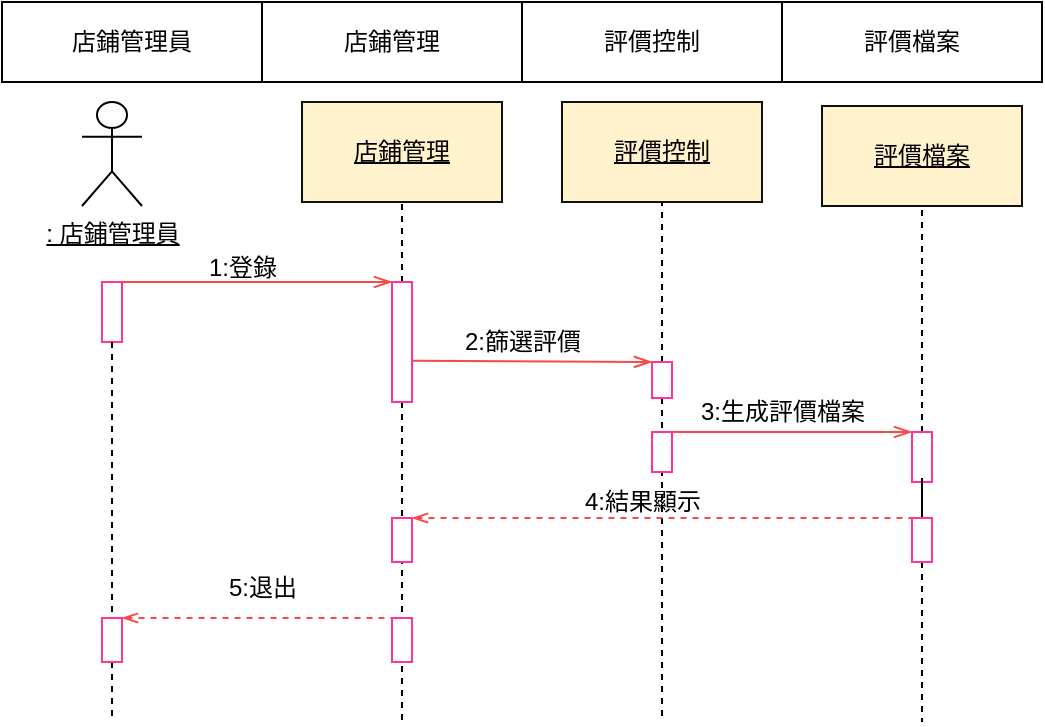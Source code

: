 <mxfile version="22.1.15" type="github">
  <diagram name="第 1 页" id="JlQSyYDtJ_1VH4ozLqls">
    <mxGraphModel dx="1042" dy="535" grid="1" gridSize="10" guides="1" tooltips="1" connect="1" arrows="1" fold="1" page="1" pageScale="1" pageWidth="827" pageHeight="1169" math="0" shadow="0">
      <root>
        <mxCell id="0" />
        <mxCell id="1" parent="0" />
        <mxCell id="hXT5IUuKc7Ygu6IwHs1R-1" value="&lt;u&gt;: 店鋪管理員&lt;/u&gt;" style="shape=umlActor;verticalLabelPosition=bottom;verticalAlign=top;html=1;outlineConnect=0;" parent="1" vertex="1">
          <mxGeometry x="40" y="50" width="30" height="52" as="geometry" />
        </mxCell>
        <mxCell id="hXT5IUuKc7Ygu6IwHs1R-2" value="&lt;u&gt;評價檔案&lt;/u&gt;" style="rounded=0;whiteSpace=wrap;html=1;fillColor=#fff2cc;strokeColor=#10100f;" parent="1" vertex="1">
          <mxGeometry x="410" y="52" width="100" height="50" as="geometry" />
        </mxCell>
        <mxCell id="hXT5IUuKc7Ygu6IwHs1R-3" value="&lt;u&gt;評價控制&lt;/u&gt;" style="rounded=0;whiteSpace=wrap;html=1;fillColor=#fff2cc;strokeColor=#10100f;" parent="1" vertex="1">
          <mxGeometry x="280" y="50" width="100" height="50" as="geometry" />
        </mxCell>
        <mxCell id="hXT5IUuKc7Ygu6IwHs1R-4" value="&lt;u&gt;店鋪管理&lt;/u&gt;" style="rounded=0;whiteSpace=wrap;html=1;fillColor=#fff2cc;strokeColor=#10100f;" parent="1" vertex="1">
          <mxGeometry x="150" y="50" width="100" height="50" as="geometry" />
        </mxCell>
        <mxCell id="hXT5IUuKc7Ygu6IwHs1R-5" value="" style="rounded=0;whiteSpace=wrap;html=1;strokeColor=#FF3399;" parent="1" vertex="1">
          <mxGeometry x="50" y="140" width="10" height="30" as="geometry" />
        </mxCell>
        <mxCell id="hXT5IUuKc7Ygu6IwHs1R-6" style="edgeStyle=orthogonalEdgeStyle;rounded=0;orthogonalLoop=1;jettySize=auto;html=1;exitX=0.5;exitY=1;exitDx=0;exitDy=0;endArrow=none;endFill=0;dashed=1;" parent="1" source="hXT5IUuKc7Ygu6IwHs1R-7" edge="1">
          <mxGeometry relative="1" as="geometry">
            <mxPoint x="55" y="360" as="targetPoint" />
          </mxGeometry>
        </mxCell>
        <mxCell id="hXT5IUuKc7Ygu6IwHs1R-7" value="" style="rounded=0;whiteSpace=wrap;html=1;strokeColor=#FF3399;" parent="1" vertex="1">
          <mxGeometry x="50" y="308" width="10" height="22" as="geometry" />
        </mxCell>
        <mxCell id="hXT5IUuKc7Ygu6IwHs1R-8" style="edgeStyle=orthogonalEdgeStyle;rounded=0;orthogonalLoop=1;jettySize=auto;html=1;exitX=0.5;exitY=1;exitDx=0;exitDy=0;entryX=0.5;entryY=0;entryDx=0;entryDy=0;dashed=1;endArrow=none;endFill=0;" parent="1" source="hXT5IUuKc7Ygu6IwHs1R-5" target="hXT5IUuKc7Ygu6IwHs1R-7" edge="1">
          <mxGeometry relative="1" as="geometry">
            <mxPoint x="55" y="250" as="sourcePoint" />
          </mxGeometry>
        </mxCell>
        <mxCell id="hXT5IUuKc7Ygu6IwHs1R-9" style="edgeStyle=orthogonalEdgeStyle;rounded=0;orthogonalLoop=1;jettySize=auto;html=1;exitX=0.5;exitY=0;exitDx=0;exitDy=0;entryX=0.5;entryY=1;entryDx=0;entryDy=0;dashed=1;endArrow=none;endFill=0;" parent="1" source="hXT5IUuKc7Ygu6IwHs1R-11" target="hXT5IUuKc7Ygu6IwHs1R-4" edge="1">
          <mxGeometry relative="1" as="geometry">
            <Array as="points">
              <mxPoint x="200" y="140" />
            </Array>
          </mxGeometry>
        </mxCell>
        <mxCell id="hXT5IUuKc7Ygu6IwHs1R-10" style="edgeStyle=orthogonalEdgeStyle;rounded=0;orthogonalLoop=1;jettySize=auto;html=1;endArrow=none;endFill=0;dashed=1;" parent="1" source="hXT5IUuKc7Ygu6IwHs1R-11" edge="1">
          <mxGeometry relative="1" as="geometry">
            <mxPoint x="200" y="360" as="targetPoint" />
          </mxGeometry>
        </mxCell>
        <mxCell id="hXT5IUuKc7Ygu6IwHs1R-11" value="" style="rounded=0;whiteSpace=wrap;html=1;strokeColor=#FF3399;labelBackgroundColor=default;" parent="1" vertex="1">
          <mxGeometry x="195" y="140" width="10" height="60" as="geometry" />
        </mxCell>
        <mxCell id="hXT5IUuKc7Ygu6IwHs1R-12" style="edgeStyle=orthogonalEdgeStyle;rounded=0;orthogonalLoop=1;jettySize=auto;html=1;exitX=0.5;exitY=0;exitDx=0;exitDy=0;entryX=0.5;entryY=1;entryDx=0;entryDy=0;dashed=1;endArrow=none;endFill=0;" parent="1" source="hXT5IUuKc7Ygu6IwHs1R-14" target="hXT5IUuKc7Ygu6IwHs1R-3" edge="1">
          <mxGeometry relative="1" as="geometry" />
        </mxCell>
        <mxCell id="hXT5IUuKc7Ygu6IwHs1R-55" style="edgeStyle=orthogonalEdgeStyle;rounded=0;orthogonalLoop=1;jettySize=auto;html=1;dashed=1;endArrow=none;endFill=0;" parent="1" source="hXT5IUuKc7Ygu6IwHs1R-14" edge="1">
          <mxGeometry relative="1" as="geometry">
            <mxPoint x="330" y="360" as="targetPoint" />
          </mxGeometry>
        </mxCell>
        <mxCell id="hXT5IUuKc7Ygu6IwHs1R-14" value="" style="rounded=0;whiteSpace=wrap;html=1;strokeColor=#FF3399;labelBackgroundColor=default;" parent="1" vertex="1">
          <mxGeometry x="325" y="180" width="10" height="18" as="geometry" />
        </mxCell>
        <mxCell id="hXT5IUuKc7Ygu6IwHs1R-18" value="" style="edgeStyle=orthogonalEdgeStyle;rounded=0;orthogonalLoop=1;jettySize=auto;html=1;endArrow=none;endFill=0;dashed=1;exitX=0.5;exitY=0;exitDx=0;exitDy=0;entryX=0.5;entryY=1;entryDx=0;entryDy=0;" parent="1" source="hXT5IUuKc7Ygu6IwHs1R-20" target="hXT5IUuKc7Ygu6IwHs1R-2" edge="1">
          <mxGeometry relative="1" as="geometry">
            <mxPoint x="420.029" y="210" as="sourcePoint" />
            <mxPoint x="460" y="132" as="targetPoint" />
            <Array as="points" />
          </mxGeometry>
        </mxCell>
        <mxCell id="hXT5IUuKc7Ygu6IwHs1R-19" value="" style="edgeStyle=orthogonalEdgeStyle;rounded=0;orthogonalLoop=1;jettySize=auto;html=1;dashed=1;endArrow=none;endFill=0;" parent="1" source="hXT5IUuKc7Ygu6IwHs1R-45" edge="1">
          <mxGeometry relative="1" as="geometry">
            <mxPoint x="460" y="360" as="targetPoint" />
            <Array as="points">
              <mxPoint x="460" y="360" />
            </Array>
          </mxGeometry>
        </mxCell>
        <mxCell id="hXT5IUuKc7Ygu6IwHs1R-20" value="" style="rounded=0;whiteSpace=wrap;html=1;strokeColor=#FF3399;labelBackgroundColor=default;" parent="1" vertex="1">
          <mxGeometry x="455" y="215" width="10" height="25" as="geometry" />
        </mxCell>
        <mxCell id="hXT5IUuKc7Ygu6IwHs1R-21" value="" style="endArrow=openThin;endFill=0;endSize=7;html=1;rounded=0;edgeStyle=orthogonalEdgeStyle;entryX=0;entryY=0;entryDx=0;entryDy=0;strokeColor=#f94848;exitX=1;exitY=0;exitDx=0;exitDy=0;" parent="1" source="hXT5IUuKc7Ygu6IwHs1R-5" target="hXT5IUuKc7Ygu6IwHs1R-11" edge="1">
          <mxGeometry width="160" relative="1" as="geometry">
            <mxPoint x="195" y="180" as="sourcePoint" />
            <mxPoint x="305" y="180" as="targetPoint" />
            <Array as="points">
              <mxPoint x="120" y="140" />
              <mxPoint x="120" y="140" />
            </Array>
          </mxGeometry>
        </mxCell>
        <mxCell id="hXT5IUuKc7Ygu6IwHs1R-22" value="" style="endArrow=openThin;endFill=0;endSize=7;html=1;rounded=0;strokeColor=#f94848;exitX=1;exitY=0;exitDx=0;exitDy=0;entryX=0;entryY=0;entryDx=0;entryDy=0;" parent="1" source="hXT5IUuKc7Ygu6IwHs1R-36" target="hXT5IUuKc7Ygu6IwHs1R-20" edge="1">
          <mxGeometry width="160" relative="1" as="geometry">
            <mxPoint x="334" y="210" as="sourcePoint" />
            <mxPoint x="414" y="210" as="targetPoint" />
            <Array as="points" />
          </mxGeometry>
        </mxCell>
        <mxCell id="hXT5IUuKc7Ygu6IwHs1R-23" value="" style="endArrow=none;endFill=0;endSize=7;html=1;rounded=0;strokeColor=#f94848;exitX=1;exitY=0;exitDx=0;exitDy=0;entryX=0;entryY=0;entryDx=0;entryDy=0;startArrow=openThin;startFill=0;dashed=1;" parent="1" source="hXT5IUuKc7Ygu6IwHs1R-7" target="hXT5IUuKc7Ygu6IwHs1R-47" edge="1">
          <mxGeometry width="160" relative="1" as="geometry">
            <mxPoint x="330" y="480" as="sourcePoint" />
            <mxPoint x="415" y="380" as="targetPoint" />
          </mxGeometry>
        </mxCell>
        <mxCell id="hXT5IUuKc7Ygu6IwHs1R-26" value="" style="shape=table;startSize=0;container=1;collapsible=0;childLayout=tableLayout;" parent="1" vertex="1">
          <mxGeometry width="520" height="40" as="geometry" />
        </mxCell>
        <mxCell id="hXT5IUuKc7Ygu6IwHs1R-27" value="" style="shape=tableRow;horizontal=0;startSize=0;swimlaneHead=0;swimlaneBody=0;strokeColor=inherit;top=0;left=0;bottom=0;right=0;collapsible=0;dropTarget=0;fillColor=none;points=[[0,0.5],[1,0.5]];portConstraint=eastwest;" parent="hXT5IUuKc7Ygu6IwHs1R-26" vertex="1">
          <mxGeometry width="520" height="40" as="geometry" />
        </mxCell>
        <mxCell id="hXT5IUuKc7Ygu6IwHs1R-28" value="店鋪管理員" style="shape=partialRectangle;html=1;whiteSpace=wrap;connectable=0;strokeColor=inherit;overflow=hidden;fillColor=none;top=0;left=0;bottom=0;right=0;pointerEvents=1;" parent="hXT5IUuKc7Ygu6IwHs1R-27" vertex="1">
          <mxGeometry width="130" height="40" as="geometry">
            <mxRectangle width="130" height="40" as="alternateBounds" />
          </mxGeometry>
        </mxCell>
        <mxCell id="hXT5IUuKc7Ygu6IwHs1R-29" value="店鋪管理" style="shape=partialRectangle;html=1;whiteSpace=wrap;connectable=0;strokeColor=inherit;overflow=hidden;fillColor=none;top=0;left=0;bottom=0;right=0;pointerEvents=1;" parent="hXT5IUuKc7Ygu6IwHs1R-27" vertex="1">
          <mxGeometry x="130" width="130" height="40" as="geometry">
            <mxRectangle width="130" height="40" as="alternateBounds" />
          </mxGeometry>
        </mxCell>
        <mxCell id="hXT5IUuKc7Ygu6IwHs1R-30" value="評價控制" style="shape=partialRectangle;html=1;whiteSpace=wrap;connectable=0;strokeColor=inherit;overflow=hidden;fillColor=none;top=0;left=0;bottom=0;right=0;pointerEvents=1;" parent="hXT5IUuKc7Ygu6IwHs1R-27" vertex="1">
          <mxGeometry x="260" width="130" height="40" as="geometry">
            <mxRectangle width="130" height="40" as="alternateBounds" />
          </mxGeometry>
        </mxCell>
        <mxCell id="hXT5IUuKc7Ygu6IwHs1R-31" value="評價檔案" style="shape=partialRectangle;html=1;whiteSpace=wrap;connectable=0;strokeColor=inherit;overflow=hidden;fillColor=none;top=0;left=0;bottom=0;right=0;pointerEvents=1;" parent="hXT5IUuKc7Ygu6IwHs1R-27" vertex="1">
          <mxGeometry x="390" width="130" height="40" as="geometry">
            <mxRectangle width="130" height="40" as="alternateBounds" />
          </mxGeometry>
        </mxCell>
        <mxCell id="hXT5IUuKc7Ygu6IwHs1R-33" value="" style="rounded=0;whiteSpace=wrap;html=1;strokeColor=#FF3399;labelBackgroundColor=default;" parent="1" vertex="1">
          <mxGeometry x="195" y="258" width="10" height="22" as="geometry" />
        </mxCell>
        <mxCell id="hXT5IUuKc7Ygu6IwHs1R-36" value="" style="rounded=0;whiteSpace=wrap;html=1;strokeColor=#FF3399;labelBackgroundColor=default;" parent="1" vertex="1">
          <mxGeometry x="325" y="215" width="10" height="20" as="geometry" />
        </mxCell>
        <mxCell id="hXT5IUuKc7Ygu6IwHs1R-38" value="5:退出" style="text;html=1;align=center;verticalAlign=middle;resizable=0;points=[];autosize=1;strokeColor=none;fillColor=none;" parent="1" vertex="1">
          <mxGeometry x="100" y="278" width="60" height="30" as="geometry" />
        </mxCell>
        <mxCell id="hXT5IUuKc7Ygu6IwHs1R-39" value="" style="endArrow=none;endFill=0;endSize=7;html=1;rounded=0;strokeColor=#f94848;exitX=1;exitY=0;exitDx=0;exitDy=0;entryX=0;entryY=0;entryDx=0;entryDy=0;startArrow=openThin;startFill=0;dashed=1;" parent="1" source="hXT5IUuKc7Ygu6IwHs1R-33" target="hXT5IUuKc7Ygu6IwHs1R-45" edge="1">
          <mxGeometry width="160" relative="1" as="geometry">
            <mxPoint x="335" y="258" as="sourcePoint" />
            <mxPoint x="465" y="220" as="targetPoint" />
            <Array as="points" />
          </mxGeometry>
        </mxCell>
        <mxCell id="hXT5IUuKc7Ygu6IwHs1R-40" value="4:結果顯示" style="text;html=1;align=center;verticalAlign=middle;resizable=0;points=[];autosize=1;strokeColor=none;fillColor=none;" parent="1" vertex="1">
          <mxGeometry x="280" y="235" width="80" height="30" as="geometry" />
        </mxCell>
        <mxCell id="hXT5IUuKc7Ygu6IwHs1R-41" value="3:生成評價檔案" style="text;html=1;align=center;verticalAlign=middle;resizable=0;points=[];autosize=1;strokeColor=none;fillColor=none;" parent="1" vertex="1">
          <mxGeometry x="335" y="190" width="110" height="30" as="geometry" />
        </mxCell>
        <mxCell id="hXT5IUuKc7Ygu6IwHs1R-42" value="1:登錄" style="text;html=1;align=center;verticalAlign=middle;resizable=0;points=[];autosize=1;strokeColor=none;fillColor=none;" parent="1" vertex="1">
          <mxGeometry x="90" y="118" width="60" height="30" as="geometry" />
        </mxCell>
        <mxCell id="hXT5IUuKc7Ygu6IwHs1R-43" value="2:篩選評價" style="text;html=1;align=center;verticalAlign=middle;resizable=0;points=[];autosize=1;strokeColor=none;fillColor=none;" parent="1" vertex="1">
          <mxGeometry x="220" y="155" width="80" height="30" as="geometry" />
        </mxCell>
        <mxCell id="hXT5IUuKc7Ygu6IwHs1R-53" style="edgeStyle=orthogonalEdgeStyle;rounded=0;orthogonalLoop=1;jettySize=auto;html=1;entryX=0.5;entryY=1;entryDx=0;entryDy=0;endArrow=none;endFill=0;dashed=1;" parent="1" source="hXT5IUuKc7Ygu6IwHs1R-45" target="hXT5IUuKc7Ygu6IwHs1R-20" edge="1">
          <mxGeometry relative="1" as="geometry" />
        </mxCell>
        <mxCell id="hXT5IUuKc7Ygu6IwHs1R-45" value="" style="rounded=0;whiteSpace=wrap;html=1;strokeColor=#FF3399;labelBackgroundColor=default;" parent="1" vertex="1">
          <mxGeometry x="455" y="258" width="10" height="22" as="geometry" />
        </mxCell>
        <mxCell id="hXT5IUuKc7Ygu6IwHs1R-47" value="" style="rounded=0;whiteSpace=wrap;html=1;strokeColor=#FF3399;labelBackgroundColor=default;" parent="1" vertex="1">
          <mxGeometry x="195" y="308" width="10" height="22" as="geometry" />
        </mxCell>
        <mxCell id="hXT5IUuKc7Ygu6IwHs1R-56" value="" style="endArrow=openThin;endFill=0;endSize=7;html=1;rounded=0;strokeColor=#f94848;entryX=0;entryY=0;entryDx=0;entryDy=0;exitX=1.008;exitY=0.656;exitDx=0;exitDy=0;exitPerimeter=0;" parent="1" source="hXT5IUuKc7Ygu6IwHs1R-11" target="hXT5IUuKc7Ygu6IwHs1R-14" edge="1">
          <mxGeometry width="160" relative="1" as="geometry">
            <mxPoint x="210" y="180" as="sourcePoint" />
            <mxPoint x="325" y="178" as="targetPoint" />
            <Array as="points" />
          </mxGeometry>
        </mxCell>
      </root>
    </mxGraphModel>
  </diagram>
</mxfile>
